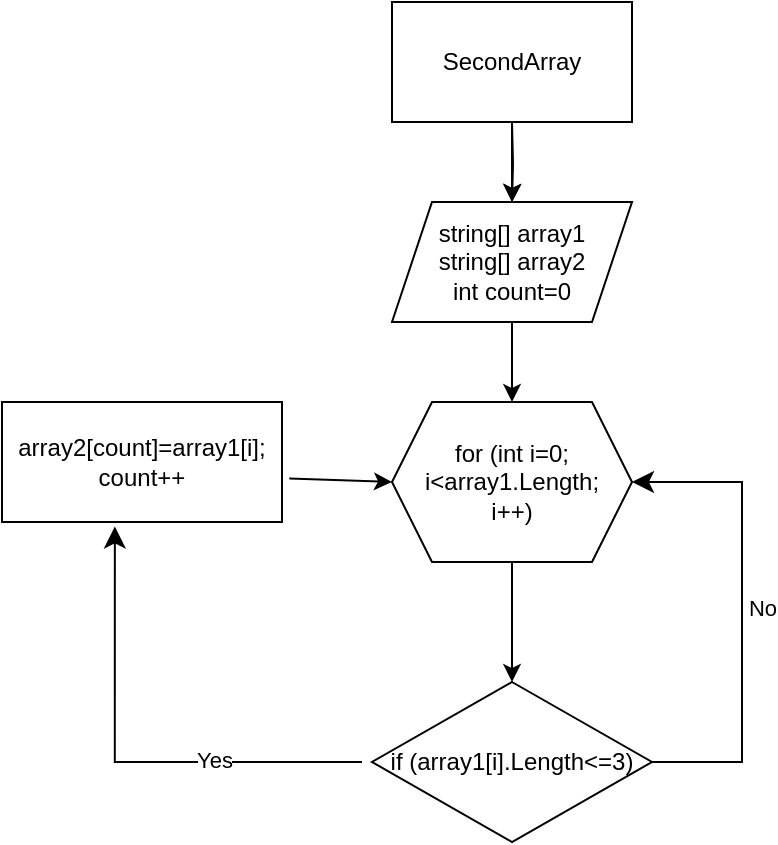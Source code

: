 <mxfile version="20.8.16" type="device"><diagram id="QEfYhXYUoWDFDr7uQsyJ" name="Страница 1"><mxGraphModel dx="1036" dy="614" grid="1" gridSize="10" guides="1" tooltips="1" connect="1" arrows="1" fold="1" page="1" pageScale="1" pageWidth="827" pageHeight="1169" math="0" shadow="0"><root><mxCell id="0"/><mxCell id="1" parent="0"/><mxCell id="EwVCkmDYm1hWt81RDyMH-8" style="edgeStyle=orthogonalEdgeStyle;rounded=0;orthogonalLoop=1;jettySize=auto;html=1;exitX=0.5;exitY=1;exitDx=0;exitDy=0;" parent="1" target="EwVCkmDYm1hWt81RDyMH-7" edge="1"><mxGeometry relative="1" as="geometry"><mxPoint x="405" y="100" as="sourcePoint"/></mxGeometry></mxCell><mxCell id="EwVCkmDYm1hWt81RDyMH-7" value="&lt;font style=&quot;vertical-align: inherit;&quot;&gt;&lt;font style=&quot;vertical-align: inherit;&quot;&gt;string[] array1&lt;br&gt;string[] array2&lt;br&gt;int count=0&lt;br&gt;&lt;/font&gt;&lt;/font&gt;" style="shape=parallelogram;perimeter=parallelogramPerimeter;whiteSpace=wrap;html=1;fixedSize=1;" parent="1" vertex="1"><mxGeometry x="345" y="140" width="120" height="60" as="geometry"/></mxCell><mxCell id="EwVCkmDYm1hWt81RDyMH-11" value="&lt;font style=&quot;vertical-align: inherit;&quot;&gt;&lt;font style=&quot;vertical-align: inherit;&quot;&gt;array2[count]=array1[i];&lt;br&gt;count++&lt;br&gt;&lt;/font&gt;&lt;/font&gt;" style="rounded=0;whiteSpace=wrap;html=1;" parent="1" vertex="1"><mxGeometry x="150" y="240" width="140" height="60" as="geometry"/></mxCell><mxCell id="njAUj17Yu1__jjbtW2FK-5" value="" style="edgeStyle=orthogonalEdgeStyle;rounded=0;orthogonalLoop=1;jettySize=auto;html=1;" edge="1" parent="1" source="njAUj17Yu1__jjbtW2FK-2" target="EwVCkmDYm1hWt81RDyMH-7"><mxGeometry relative="1" as="geometry"/></mxCell><mxCell id="njAUj17Yu1__jjbtW2FK-2" value="SecondArray" style="rounded=0;whiteSpace=wrap;html=1;" vertex="1" parent="1"><mxGeometry x="345" y="40" width="120" height="60" as="geometry"/></mxCell><mxCell id="njAUj17Yu1__jjbtW2FK-3" value="for (int i=0;&lt;br&gt;i&amp;lt;array1.Length;&lt;br&gt;i++)" style="shape=hexagon;perimeter=hexagonPerimeter2;whiteSpace=wrap;html=1;fixedSize=1;" vertex="1" parent="1"><mxGeometry x="345" y="240" width="120" height="80" as="geometry"/></mxCell><mxCell id="njAUj17Yu1__jjbtW2FK-4" value="if (array1[i].Length&amp;lt;=3)" style="rhombus;whiteSpace=wrap;html=1;" vertex="1" parent="1"><mxGeometry x="335" y="380" width="140" height="80" as="geometry"/></mxCell><mxCell id="njAUj17Yu1__jjbtW2FK-6" value="" style="endArrow=classic;html=1;rounded=0;exitX=0.5;exitY=1;exitDx=0;exitDy=0;" edge="1" parent="1" source="njAUj17Yu1__jjbtW2FK-3" target="njAUj17Yu1__jjbtW2FK-4"><mxGeometry width="50" height="50" relative="1" as="geometry"><mxPoint x="390" y="370" as="sourcePoint"/><mxPoint x="440" y="320" as="targetPoint"/></mxGeometry></mxCell><mxCell id="njAUj17Yu1__jjbtW2FK-7" value="" style="endArrow=classic;html=1;rounded=0;exitX=0.5;exitY=1;exitDx=0;exitDy=0;entryX=0.5;entryY=0;entryDx=0;entryDy=0;" edge="1" parent="1" source="EwVCkmDYm1hWt81RDyMH-7" target="njAUj17Yu1__jjbtW2FK-3"><mxGeometry width="50" height="50" relative="1" as="geometry"><mxPoint x="390" y="370" as="sourcePoint"/><mxPoint x="440" y="320" as="targetPoint"/></mxGeometry></mxCell><mxCell id="njAUj17Yu1__jjbtW2FK-8" value="" style="edgeStyle=segmentEdgeStyle;endArrow=classic;html=1;curved=0;rounded=0;endSize=8;startSize=8;sourcePerimeterSpacing=0;targetPerimeterSpacing=0;entryX=0.403;entryY=1.037;entryDx=0;entryDy=0;entryPerimeter=0;" edge="1" parent="1" target="EwVCkmDYm1hWt81RDyMH-11"><mxGeometry width="100" relative="1" as="geometry"><mxPoint x="330" y="420" as="sourcePoint"/><mxPoint x="380" y="440" as="targetPoint"/><Array as="points"><mxPoint x="206" y="420"/></Array></mxGeometry></mxCell><mxCell id="njAUj17Yu1__jjbtW2FK-9" value="Yes" style="edgeLabel;html=1;align=center;verticalAlign=middle;resizable=0;points=[];" vertex="1" connectable="0" parent="njAUj17Yu1__jjbtW2FK-8"><mxGeometry x="-0.384" y="-1" relative="1" as="geometry"><mxPoint as="offset"/></mxGeometry></mxCell><mxCell id="njAUj17Yu1__jjbtW2FK-10" value="" style="endArrow=classic;html=1;rounded=0;exitX=1.026;exitY=0.637;exitDx=0;exitDy=0;exitPerimeter=0;entryX=0;entryY=0.5;entryDx=0;entryDy=0;" edge="1" parent="1" source="EwVCkmDYm1hWt81RDyMH-11" target="njAUj17Yu1__jjbtW2FK-3"><mxGeometry width="50" height="50" relative="1" as="geometry"><mxPoint x="390" y="370" as="sourcePoint"/><mxPoint x="440" y="320" as="targetPoint"/></mxGeometry></mxCell><mxCell id="njAUj17Yu1__jjbtW2FK-11" value="No" style="edgeStyle=segmentEdgeStyle;endArrow=classic;html=1;curved=0;rounded=0;endSize=8;startSize=8;sourcePerimeterSpacing=0;targetPerimeterSpacing=0;entryX=1;entryY=0.5;entryDx=0;entryDy=0;" edge="1" parent="1" target="njAUj17Yu1__jjbtW2FK-3"><mxGeometry x="0.016" y="-10" width="100" relative="1" as="geometry"><mxPoint x="475" y="420" as="sourcePoint"/><mxPoint x="465" y="230" as="targetPoint"/><Array as="points"><mxPoint x="520" y="420"/><mxPoint x="520" y="280"/></Array><mxPoint as="offset"/></mxGeometry></mxCell></root></mxGraphModel></diagram></mxfile>
